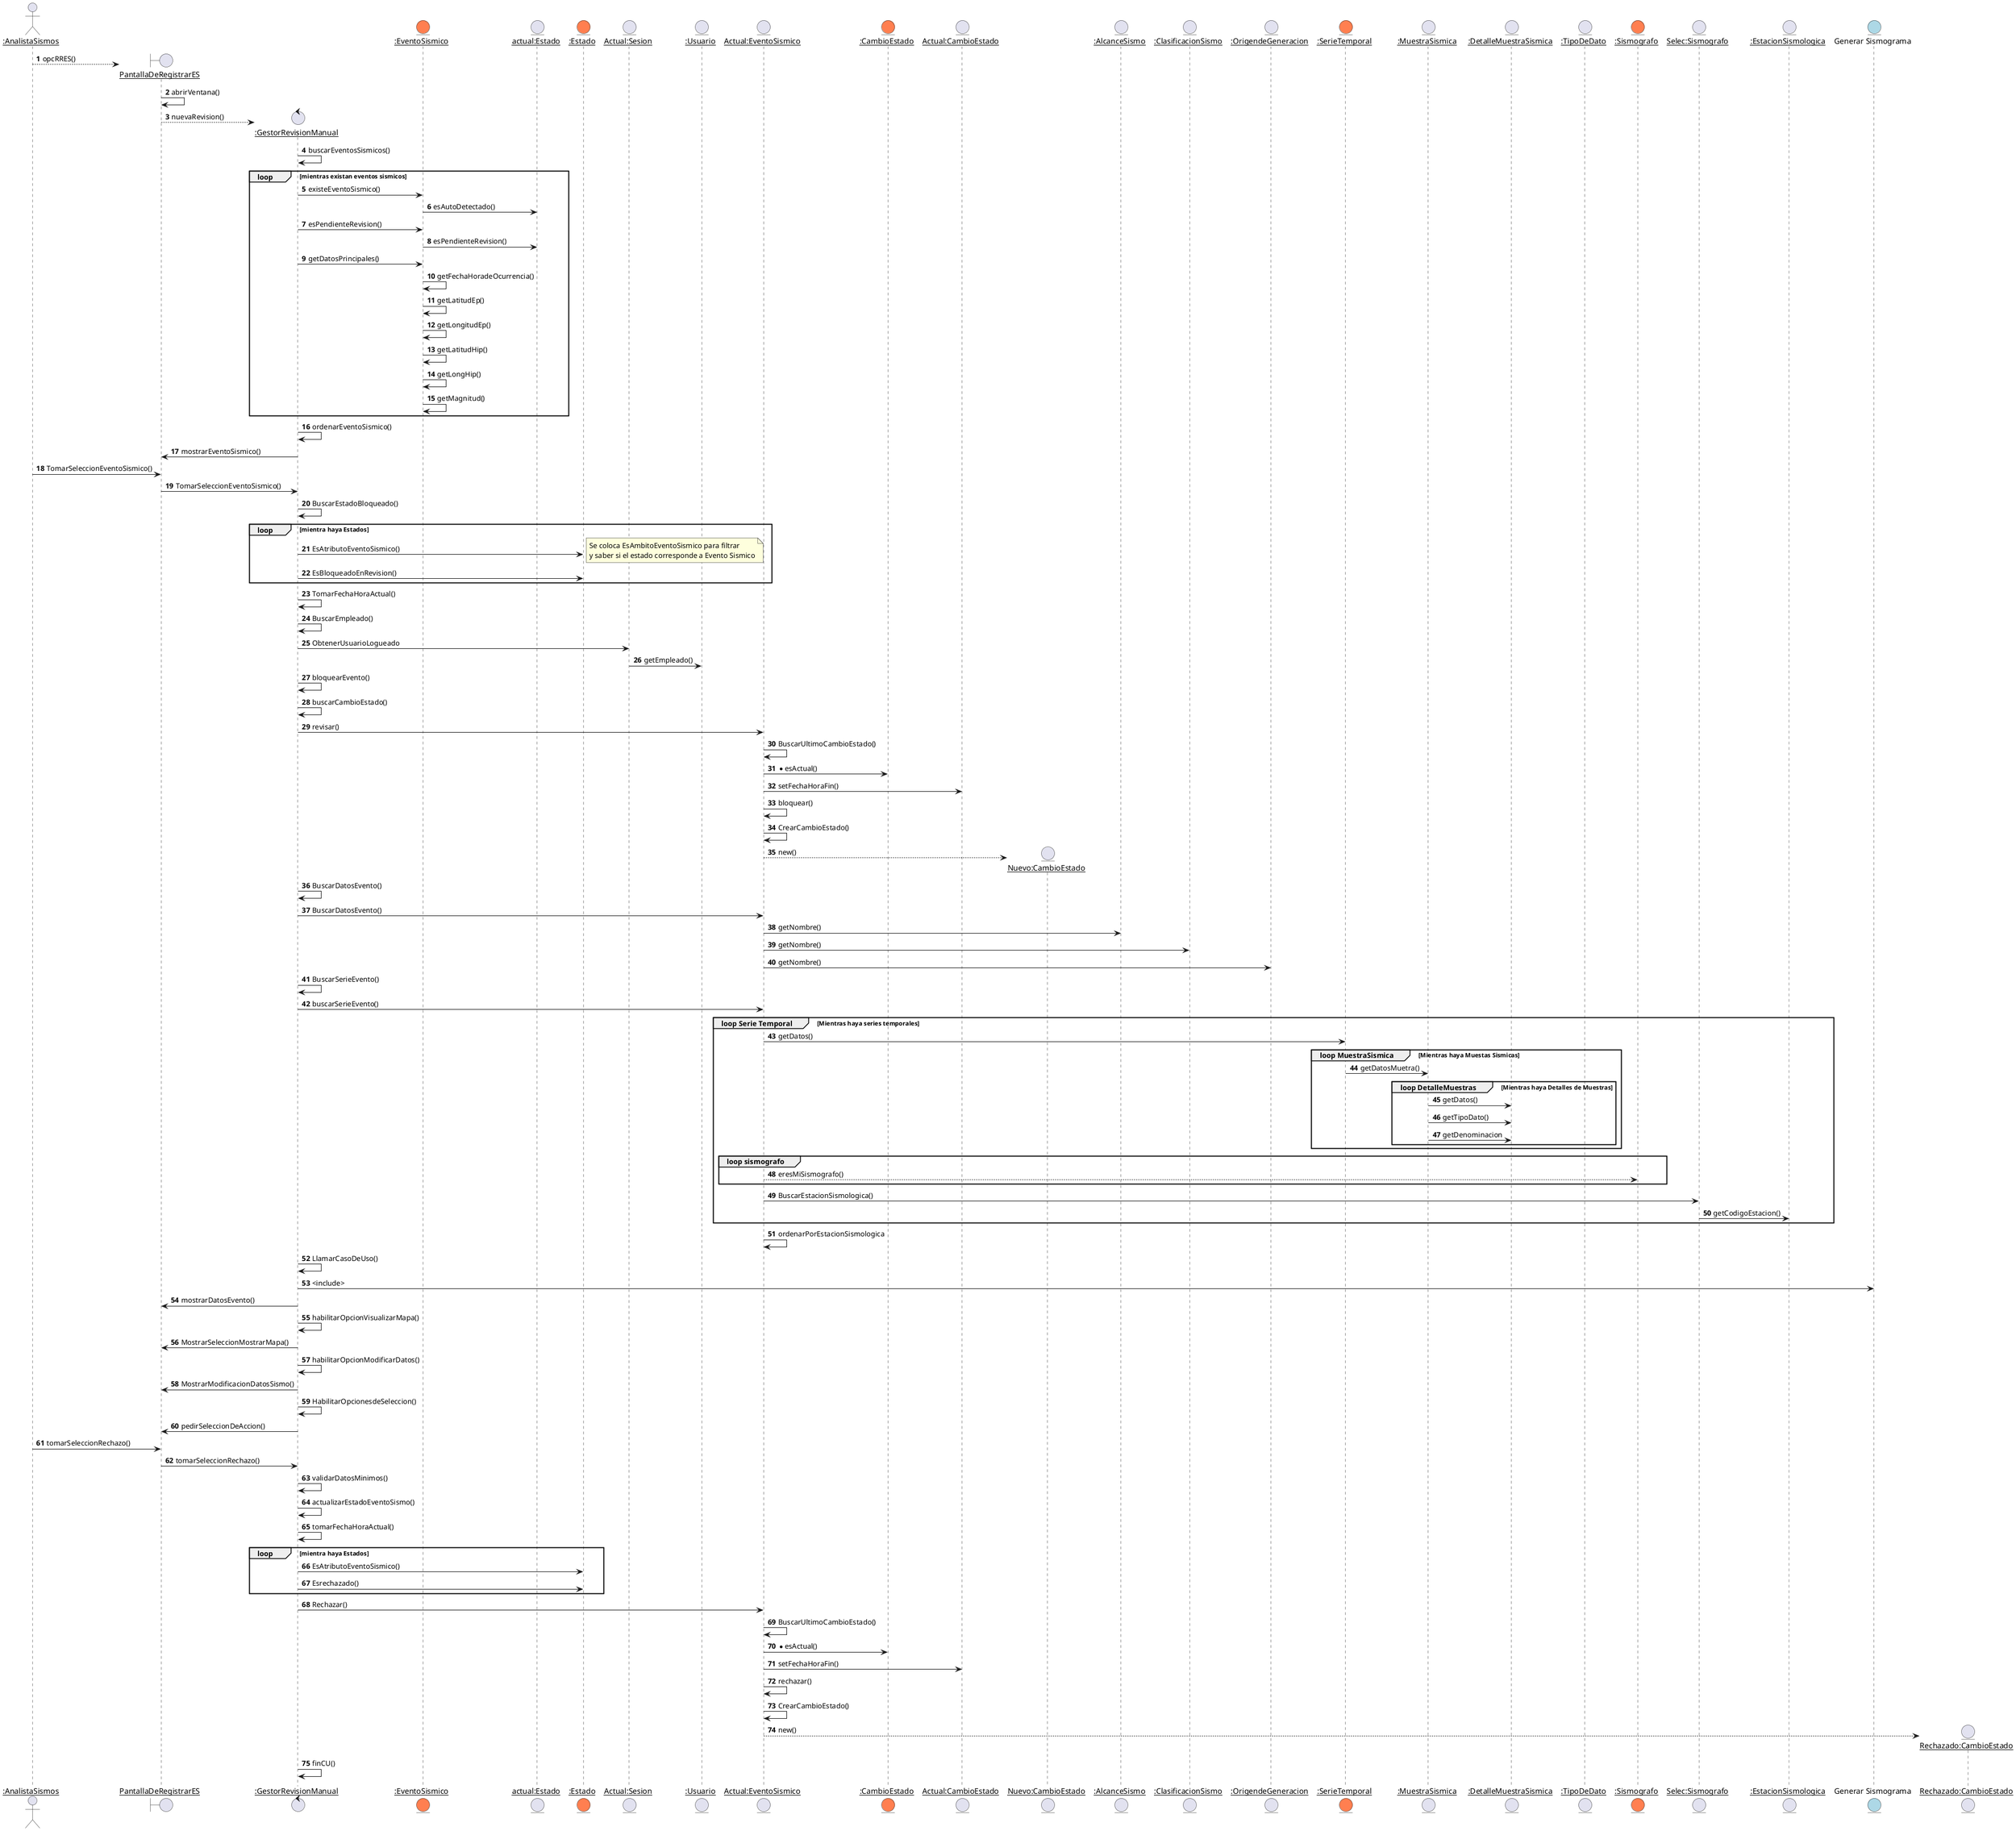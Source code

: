 @startuml Diagramacaso23
autonumber

actor "__:AnalistaSismos__" as ASismos
boundary "__PantallaDeRegistrarES__" as Pantalla
control "__:GestorRevisionManual__" as Gestor
entity "__:EventoSismico__" as ES #Coral
entity "__actual:Estado__" as actualEstado
entity "__:Estado__" as Estado #Coral
entity "__Actual:Sesion__" as SesionActual 
entity "__:Usuario__" as Usuario 
entity "__Actual:EventoSismico__" as ActualES
entity "__:CambioEstado__" as CambioEstado #Coral
entity "__Actual:CambioEstado__" as CambioEstado2
entity "__Nuevo:CambioEstado__" as NuevoCEstado 

entity "__:AlcanceSismo__" as Alcance
entity "__:ClasificacionSismo__" as CS
entity "__:OrigendeGeneracion__" as OG
entity "__:SerieTemporal__" as ST #Coral
entity "__:MuestraSismica__" as MS
entity "__:DetalleMuestraSismica__" as DMS 
entity "__:TipoDeDato__" as TD
entity "__:Sismografo__" as S #Coral
entity "__Selec:Sismografo__" as SSeleccionado 
entity "__:EstacionSismologica__" as EstacionSismologica
entity "Generar Sismograma" as GenSis #LightBlue
entity "__Rechazado:CambioEstado__" as CE2

ASismos --> Pantalla**: opcRRES()

Pantalla -> Pantalla: abrirVentana()

Pantalla --> Gestor**: nuevaRevision()

Gestor -> Gestor: buscarEventosSismicos()

group loop [mientras existan eventos sismicos]
    Gestor -> ES: existeEventoSismico()
    ES -> actualEstado: esAutoDetectado()
    Gestor -> ES: esPendienteRevision()
    ES -> actualEstado: esPendienteRevision()
    Gestor -> ES: getDatosPrincipales()
    ES -> ES: getFechaHoradeOcurrencia()
    ES -> ES: getLatitudEp()
    ES -> ES: getLongitudEp()
    ES -> ES: getLatitudHip()
    ES -> ES: getLongHip()
    ES -> ES: getMagnitud()
end

Gestor -> Gestor: ordenarEventoSismico()

Gestor -> Pantalla: mostrarEventoSismico()

ASismos -> Pantalla: TomarSeleccionEventoSismico()

Pantalla -> Gestor: TomarSeleccionEventoSismico()

'cuando hay cambio de estado lo primero que tiene que hacer el gestor es buscar la instancia nueva del estado

Gestor -> Gestor: BuscarEstadoBloqueado()

group loop [mientra haya Estados]
    Gestor -> Estado: EsAtributoEventoSismico()
    note right
        Se coloca EsAmbitoEventoSismico para filtrar 
        y saber si el estado corresponde a Evento Sismico
    end note
    Gestor -> Estado:  EsBloqueadoEnRevision()
end

Gestor -> Gestor: TomarFechaHoraActual()

Gestor -> Gestor: BuscarEmpleado()

'El gestor siempre tiene un puntero a la funcion actual por defecto asi que no se coloca

Gestor -> SesionActual: ObtenerUsuarioLogueado

SesionActual -> Usuario: getEmpleado()

Gestor -> Gestor: bloquearEvento()

Gestor-> Gestor: buscarCambioEstado()

Gestor -> ActualES: revisar()

ActualES -> ActualES: BuscarUltimoCambioEstado()

ActualES -> CambioEstado: *esActual()

ActualES -> CambioEstado2: setFechaHoraFin()

ActualES ->  ActualES: bloquear()

ActualES -> ActualES: CrearCambioEstado()

ActualES --> NuevoCEstado**: new()

Gestor -> Gestor: BuscarDatosEvento()

Gestor -> ActualES: BuscarDatosEvento()

ActualES -> Alcance: getNombre()

ActualES -> CS: getNombre()

ActualES -> OG: getNombre()

Gestor -> Gestor: BuscarSerieEvento()

Gestor -> ActualES: buscarSerieEvento()

group loop Serie Temporal[Mientras haya series temporales]
    ActualES -> ST: getDatos()
    group loop MuestraSismica[Mientras haya Muestas Sismicas]
        ST -> MS: getDatosMuetra()
        group loop DetalleMuestras[Mientras haya Detalles de Muestras]
            MS -> DMS: getDatos()
            MS -> DMS: getTipoDato()
            MS -> DMS: getDenominacion
        end
    end
    group loop sismografo
        ActualES --> S: eresMiSismografo()
    end
    ActualES -> SSeleccionado: BuscarEstacionSismologica()
    SSeleccionado -> EstacionSismologica: getCodigoEstacion()
end

ActualES -> ActualES: ordenarPorEstacionSismologica

Gestor -> Gestor: LlamarCasoDeUso()

Gestor -> GenSis: <include>

Gestor -> Pantalla: mostrarDatosEvento()

Gestor -> Gestor: habilitarOpcionVisualizarMapa()

Gestor -> Pantalla: MostrarSeleccionMostrarMapa()

Gestor -> Gestor: habilitarOpcionModificarDatos()

Gestor -> Pantalla: MostrarModificacionDatosSismo()


Gestor -> Gestor: HabilitarOpcionesdeSeleccion() 

Gestor -> Pantalla: pedirSeleccionDeAccion()

ASismos -> Pantalla: tomarSeleccionRechazo()

Pantalla -> Gestor: tomarSeleccionRechazo()

Gestor -> Gestor: validarDatosMinimos()

Gestor -> Gestor: actualizarEstadoEventoSismo()

Gestor -> Gestor: tomarFechaHoraActual()

group loop [mientra haya Estados]
    Gestor -> Estado: EsAtributoEventoSismico()
    Gestor -> Estado:  Esrechazado()
end

Gestor -> ActualES: Rechazar()

ActualES -> ActualES: BuscarUltimoCambioEstado()

ActualES -> CambioEstado: *esActual()

ActualES -> CambioEstado2: setFechaHoraFin()

ActualES ->  ActualES: rechazar()

ActualES -> ActualES: CrearCambioEstado()

ActualES --> CE2**: new()

Gestor -> Gestor: finCU()




@enduml